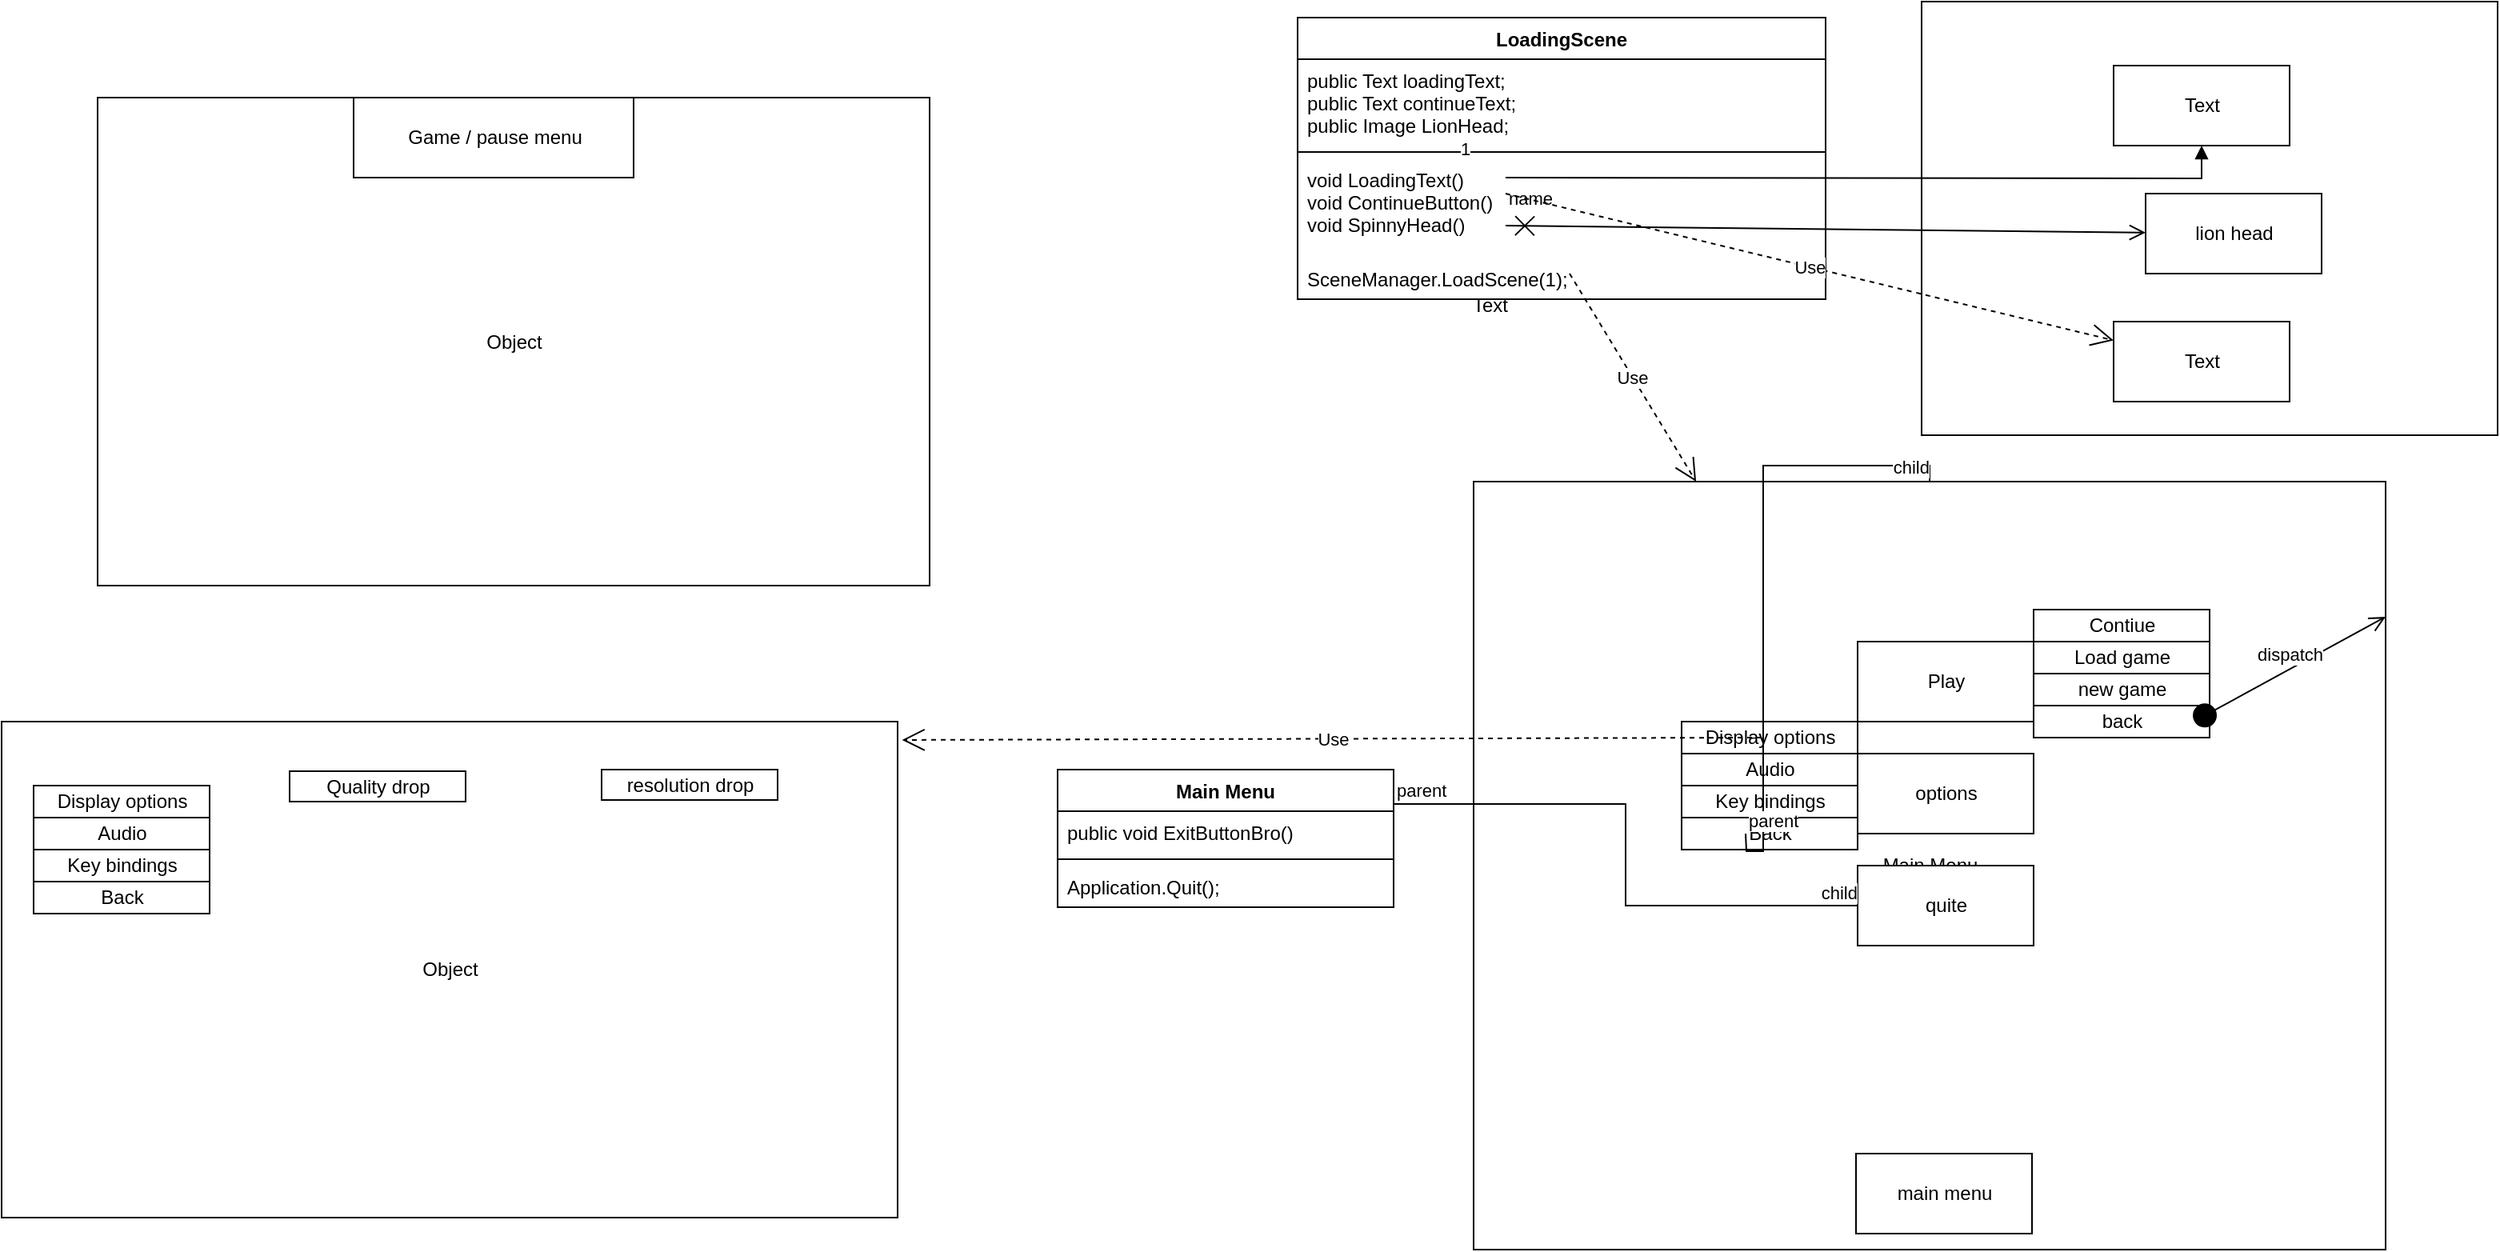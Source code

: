 <mxfile version="15.7.1" type="github">
  <diagram id="eE-bfbsEgwiHSZhWu_k5" name="Page-1">
    <mxGraphModel dx="2523" dy="932" grid="1" gridSize="10" guides="1" tooltips="1" connect="1" arrows="1" fold="1" page="1" pageScale="1" pageWidth="850" pageHeight="1100" math="0" shadow="0">
      <root>
        <mxCell id="0" />
        <mxCell id="1" parent="0" />
        <mxCell id="UETa0M2R6W4NHTKt2jNL-5" value="Object" style="html=1;" vertex="1" parent="1">
          <mxGeometry x="400" y="10" width="360" height="271" as="geometry" />
        </mxCell>
        <mxCell id="UETa0M2R6W4NHTKt2jNL-1" value="LoadingScene" style="swimlane;fontStyle=1;align=center;verticalAlign=top;childLayout=stackLayout;horizontal=1;startSize=26;horizontalStack=0;resizeParent=1;resizeParentMax=0;resizeLast=0;collapsible=1;marginBottom=0;" vertex="1" parent="1">
          <mxGeometry x="10" y="20" width="330" height="176" as="geometry" />
        </mxCell>
        <mxCell id="UETa0M2R6W4NHTKt2jNL-2" value="public Text loadingText;&#xa;public Text continueText;&#xa;public Image LionHead;&#xa;" style="text;strokeColor=none;fillColor=none;align=left;verticalAlign=top;spacingLeft=4;spacingRight=4;overflow=hidden;rotatable=0;points=[[0,0.5],[1,0.5]];portConstraint=eastwest;" vertex="1" parent="UETa0M2R6W4NHTKt2jNL-1">
          <mxGeometry y="26" width="330" height="54" as="geometry" />
        </mxCell>
        <mxCell id="UETa0M2R6W4NHTKt2jNL-3" value="" style="line;strokeWidth=1;fillColor=none;align=left;verticalAlign=middle;spacingTop=-1;spacingLeft=3;spacingRight=3;rotatable=0;labelPosition=right;points=[];portConstraint=eastwest;" vertex="1" parent="UETa0M2R6W4NHTKt2jNL-1">
          <mxGeometry y="80" width="330" height="8" as="geometry" />
        </mxCell>
        <mxCell id="UETa0M2R6W4NHTKt2jNL-11" value="name" style="endArrow=block;endFill=1;html=1;edgeStyle=orthogonalEdgeStyle;align=left;verticalAlign=top;rounded=0;" edge="1" parent="UETa0M2R6W4NHTKt2jNL-1" target="UETa0M2R6W4NHTKt2jNL-6">
          <mxGeometry x="-1" relative="1" as="geometry">
            <mxPoint x="130" y="100" as="sourcePoint" />
            <mxPoint x="290" y="100" as="targetPoint" />
          </mxGeometry>
        </mxCell>
        <mxCell id="UETa0M2R6W4NHTKt2jNL-12" value="1" style="edgeLabel;resizable=0;html=1;align=left;verticalAlign=bottom;" connectable="0" vertex="1" parent="UETa0M2R6W4NHTKt2jNL-11">
          <mxGeometry x="-1" relative="1" as="geometry">
            <mxPoint x="-30" y="-10" as="offset" />
          </mxGeometry>
        </mxCell>
        <mxCell id="UETa0M2R6W4NHTKt2jNL-15" value="Use" style="endArrow=open;endSize=12;dashed=1;html=1;rounded=0;" edge="1" parent="UETa0M2R6W4NHTKt2jNL-1" target="UETa0M2R6W4NHTKt2jNL-7">
          <mxGeometry width="160" relative="1" as="geometry">
            <mxPoint x="130" y="110" as="sourcePoint" />
            <mxPoint x="290" y="110" as="targetPoint" />
          </mxGeometry>
        </mxCell>
        <mxCell id="UETa0M2R6W4NHTKt2jNL-4" value="void LoadingText()&#xa;void ContinueButton()&#xa;void SpinnyHead()&#xa;" style="text;strokeColor=none;fillColor=none;align=left;verticalAlign=top;spacingLeft=4;spacingRight=4;overflow=hidden;rotatable=0;points=[[0,0.5],[1,0.5]];portConstraint=eastwest;" vertex="1" parent="UETa0M2R6W4NHTKt2jNL-1">
          <mxGeometry y="88" width="330" height="62" as="geometry" />
        </mxCell>
        <mxCell id="UETa0M2R6W4NHTKt2jNL-13" value="" style="endArrow=open;startArrow=cross;endFill=0;startFill=0;endSize=8;startSize=10;html=1;rounded=0;" edge="1" parent="UETa0M2R6W4NHTKt2jNL-1" target="UETa0M2R6W4NHTKt2jNL-14">
          <mxGeometry width="160" relative="1" as="geometry">
            <mxPoint x="130" y="130" as="sourcePoint" />
            <mxPoint x="290" y="130" as="targetPoint" />
          </mxGeometry>
        </mxCell>
        <mxCell id="UETa0M2R6W4NHTKt2jNL-17" value="Use" style="endArrow=open;endSize=12;dashed=1;html=1;rounded=0;" edge="1" parent="UETa0M2R6W4NHTKt2jNL-1" target="UETa0M2R6W4NHTKt2jNL-16">
          <mxGeometry width="160" relative="1" as="geometry">
            <mxPoint x="170" y="160" as="sourcePoint" />
            <mxPoint x="170" y="320" as="targetPoint" />
          </mxGeometry>
        </mxCell>
        <mxCell id="UETa0M2R6W4NHTKt2jNL-9" value="SceneManager.LoadScene(1);" style="text;strokeColor=none;fillColor=none;align=left;verticalAlign=top;spacingLeft=4;spacingRight=4;overflow=hidden;rotatable=0;points=[[0,0.5],[1,0.5]];portConstraint=eastwest;" vertex="1" parent="UETa0M2R6W4NHTKt2jNL-1">
          <mxGeometry y="150" width="330" height="26" as="geometry" />
        </mxCell>
        <mxCell id="UETa0M2R6W4NHTKt2jNL-6" value="Text" style="html=1;" vertex="1" parent="1">
          <mxGeometry x="520" y="50" width="110" height="50" as="geometry" />
        </mxCell>
        <mxCell id="UETa0M2R6W4NHTKt2jNL-7" value="Text" style="html=1;" vertex="1" parent="1">
          <mxGeometry x="520" y="210" width="110" height="50" as="geometry" />
        </mxCell>
        <mxCell id="UETa0M2R6W4NHTKt2jNL-10" value="Text" style="text;html=1;align=center;verticalAlign=middle;resizable=0;points=[];autosize=1;strokeColor=none;fillColor=none;" vertex="1" parent="1">
          <mxGeometry x="110" y="190" width="40" height="20" as="geometry" />
        </mxCell>
        <mxCell id="UETa0M2R6W4NHTKt2jNL-14" value="lion head" style="html=1;" vertex="1" parent="1">
          <mxGeometry x="540" y="130" width="110" height="50" as="geometry" />
        </mxCell>
        <mxCell id="UETa0M2R6W4NHTKt2jNL-16" value="&lt;div align=&quot;center&quot;&gt;Main Menu&lt;br&gt;&lt;/div&gt;" style="html=1;" vertex="1" parent="1">
          <mxGeometry x="120" y="310" width="570" height="480" as="geometry" />
        </mxCell>
        <mxCell id="UETa0M2R6W4NHTKt2jNL-439" value="Play" style="html=1;align=center;" vertex="1" parent="1">
          <mxGeometry x="360" y="410" width="110" height="50" as="geometry" />
        </mxCell>
        <mxCell id="UETa0M2R6W4NHTKt2jNL-440" value="options" style="html=1;align=center;" vertex="1" parent="1">
          <mxGeometry x="360" y="480" width="110" height="50" as="geometry" />
        </mxCell>
        <mxCell id="UETa0M2R6W4NHTKt2jNL-441" value="quite" style="html=1;align=center;" vertex="1" parent="1">
          <mxGeometry x="360" y="550" width="110" height="50" as="geometry" />
        </mxCell>
        <mxCell id="UETa0M2R6W4NHTKt2jNL-443" value="Main Menu" style="swimlane;fontStyle=1;align=center;verticalAlign=top;childLayout=stackLayout;horizontal=1;startSize=26;horizontalStack=0;resizeParent=1;resizeParentMax=0;resizeLast=0;collapsible=1;marginBottom=0;" vertex="1" parent="1">
          <mxGeometry x="-140" y="490" width="210" height="86" as="geometry" />
        </mxCell>
        <mxCell id="UETa0M2R6W4NHTKt2jNL-444" value="public void ExitButtonBro()" style="text;strokeColor=none;fillColor=none;align=left;verticalAlign=top;spacingLeft=4;spacingRight=4;overflow=hidden;rotatable=0;points=[[0,0.5],[1,0.5]];portConstraint=eastwest;" vertex="1" parent="UETa0M2R6W4NHTKt2jNL-443">
          <mxGeometry y="26" width="210" height="26" as="geometry" />
        </mxCell>
        <mxCell id="UETa0M2R6W4NHTKt2jNL-445" value="" style="line;strokeWidth=1;fillColor=none;align=left;verticalAlign=middle;spacingTop=-1;spacingLeft=3;spacingRight=3;rotatable=0;labelPosition=right;points=[];portConstraint=eastwest;" vertex="1" parent="UETa0M2R6W4NHTKt2jNL-443">
          <mxGeometry y="52" width="210" height="8" as="geometry" />
        </mxCell>
        <mxCell id="UETa0M2R6W4NHTKt2jNL-446" value="Application.Quit();" style="text;strokeColor=none;fillColor=none;align=left;verticalAlign=top;spacingLeft=4;spacingRight=4;overflow=hidden;rotatable=0;points=[[0,0.5],[1,0.5]];portConstraint=eastwest;" vertex="1" parent="UETa0M2R6W4NHTKt2jNL-443">
          <mxGeometry y="60" width="210" height="26" as="geometry" />
        </mxCell>
        <mxCell id="UETa0M2R6W4NHTKt2jNL-447" value="Contiue" style="html=1;align=center;" vertex="1" parent="1">
          <mxGeometry x="470" y="390" width="110" height="20" as="geometry" />
        </mxCell>
        <mxCell id="UETa0M2R6W4NHTKt2jNL-448" value="Load game" style="html=1;align=center;" vertex="1" parent="1">
          <mxGeometry x="470" y="410" width="110" height="20" as="geometry" />
        </mxCell>
        <mxCell id="UETa0M2R6W4NHTKt2jNL-449" value="back" style="html=1;align=center;" vertex="1" parent="1">
          <mxGeometry x="470" y="450" width="110" height="20" as="geometry" />
        </mxCell>
        <mxCell id="UETa0M2R6W4NHTKt2jNL-450" value="new game" style="html=1;align=center;" vertex="1" parent="1">
          <mxGeometry x="470" y="430" width="110" height="20" as="geometry" />
        </mxCell>
        <mxCell id="UETa0M2R6W4NHTKt2jNL-451" value="dispatch" style="html=1;verticalAlign=bottom;startArrow=circle;startFill=1;endArrow=open;startSize=6;endSize=8;rounded=0;" edge="1" parent="1" target="UETa0M2R6W4NHTKt2jNL-16">
          <mxGeometry width="80" relative="1" as="geometry">
            <mxPoint x="570" y="460" as="sourcePoint" />
            <mxPoint x="650" y="460" as="targetPoint" />
          </mxGeometry>
        </mxCell>
        <mxCell id="UETa0M2R6W4NHTKt2jNL-452" value="Display options" style="html=1;align=center;" vertex="1" parent="1">
          <mxGeometry x="250" y="460" width="110" height="20" as="geometry" />
        </mxCell>
        <mxCell id="UETa0M2R6W4NHTKt2jNL-453" value="Audio " style="html=1;align=center;" vertex="1" parent="1">
          <mxGeometry x="250" y="480" width="110" height="20" as="geometry" />
        </mxCell>
        <mxCell id="UETa0M2R6W4NHTKt2jNL-454" value="Key bindings" style="html=1;align=center;" vertex="1" parent="1">
          <mxGeometry x="250" y="500" width="110" height="20" as="geometry" />
        </mxCell>
        <mxCell id="UETa0M2R6W4NHTKt2jNL-455" value="Back" style="html=1;align=center;" vertex="1" parent="1">
          <mxGeometry x="250" y="520" width="110" height="20" as="geometry" />
        </mxCell>
        <mxCell id="UETa0M2R6W4NHTKt2jNL-459" value="" style="endArrow=none;html=1;edgeStyle=orthogonalEdgeStyle;rounded=0;exitX=1;exitY=0.25;exitDx=0;exitDy=0;" edge="1" parent="1" source="UETa0M2R6W4NHTKt2jNL-443" target="UETa0M2R6W4NHTKt2jNL-441">
          <mxGeometry relative="1" as="geometry">
            <mxPoint x="10" y="640" as="sourcePoint" />
            <mxPoint x="170" y="640" as="targetPoint" />
          </mxGeometry>
        </mxCell>
        <mxCell id="UETa0M2R6W4NHTKt2jNL-460" value="parent" style="edgeLabel;resizable=0;html=1;align=left;verticalAlign=bottom;" connectable="0" vertex="1" parent="UETa0M2R6W4NHTKt2jNL-459">
          <mxGeometry x="-1" relative="1" as="geometry" />
        </mxCell>
        <mxCell id="UETa0M2R6W4NHTKt2jNL-461" value="child" style="edgeLabel;resizable=0;html=1;align=right;verticalAlign=bottom;" connectable="0" vertex="1" parent="UETa0M2R6W4NHTKt2jNL-459">
          <mxGeometry x="1" relative="1" as="geometry" />
        </mxCell>
        <mxCell id="UETa0M2R6W4NHTKt2jNL-463" value="" style="endArrow=none;html=1;edgeStyle=orthogonalEdgeStyle;rounded=0;" edge="1" parent="1" target="UETa0M2R6W4NHTKt2jNL-16">
          <mxGeometry relative="1" as="geometry">
            <mxPoint x="290" y="530" as="sourcePoint" />
            <mxPoint x="450" y="530" as="targetPoint" />
          </mxGeometry>
        </mxCell>
        <mxCell id="UETa0M2R6W4NHTKt2jNL-464" value="parent" style="edgeLabel;resizable=0;html=1;align=left;verticalAlign=bottom;" connectable="0" vertex="1" parent="UETa0M2R6W4NHTKt2jNL-463">
          <mxGeometry x="-1" relative="1" as="geometry" />
        </mxCell>
        <mxCell id="UETa0M2R6W4NHTKt2jNL-465" value="child" style="edgeLabel;resizable=0;html=1;align=right;verticalAlign=bottom;" connectable="0" vertex="1" parent="UETa0M2R6W4NHTKt2jNL-463">
          <mxGeometry x="1" relative="1" as="geometry" />
        </mxCell>
        <mxCell id="UETa0M2R6W4NHTKt2jNL-466" value="Object" style="html=1;align=center;" vertex="1" parent="1">
          <mxGeometry x="-740" y="70" width="520" height="305" as="geometry" />
        </mxCell>
        <mxCell id="UETa0M2R6W4NHTKt2jNL-467" value="main menu" style="html=1;align=center;" vertex="1" parent="1">
          <mxGeometry x="359" y="730" width="110" height="50" as="geometry" />
        </mxCell>
        <mxCell id="UETa0M2R6W4NHTKt2jNL-468" value="Game / pause menu" style="html=1;align=center;" vertex="1" parent="1">
          <mxGeometry x="-580" y="70" width="175" height="50" as="geometry" />
        </mxCell>
        <mxCell id="UETa0M2R6W4NHTKt2jNL-469" value="Object" style="html=1;align=center;" vertex="1" parent="1">
          <mxGeometry x="-800" y="460" width="560" height="310" as="geometry" />
        </mxCell>
        <mxCell id="UETa0M2R6W4NHTKt2jNL-470" value="Display options" style="html=1;align=center;" vertex="1" parent="1">
          <mxGeometry x="-780" y="500" width="110" height="20" as="geometry" />
        </mxCell>
        <mxCell id="UETa0M2R6W4NHTKt2jNL-471" value="Audio " style="html=1;align=center;" vertex="1" parent="1">
          <mxGeometry x="-780" y="520" width="110" height="20" as="geometry" />
        </mxCell>
        <mxCell id="UETa0M2R6W4NHTKt2jNL-472" value="Key bindings" style="html=1;align=center;" vertex="1" parent="1">
          <mxGeometry x="-780" y="540" width="110" height="20" as="geometry" />
        </mxCell>
        <mxCell id="UETa0M2R6W4NHTKt2jNL-473" value="Back" style="html=1;align=center;" vertex="1" parent="1">
          <mxGeometry x="-780" y="560" width="110" height="20" as="geometry" />
        </mxCell>
        <mxCell id="UETa0M2R6W4NHTKt2jNL-474" value="Quality drop" style="html=1;align=center;" vertex="1" parent="1">
          <mxGeometry x="-620" y="491" width="110" height="19" as="geometry" />
        </mxCell>
        <mxCell id="UETa0M2R6W4NHTKt2jNL-475" value="resolution drop" style="html=1;align=center;" vertex="1" parent="1">
          <mxGeometry x="-425" y="490" width="110" height="19" as="geometry" />
        </mxCell>
        <mxCell id="UETa0M2R6W4NHTKt2jNL-476" value="Use" style="endArrow=open;endSize=12;dashed=1;html=1;rounded=0;entryX=1.005;entryY=0.037;entryDx=0;entryDy=0;entryPerimeter=0;" edge="1" parent="1" target="UETa0M2R6W4NHTKt2jNL-469">
          <mxGeometry width="160" relative="1" as="geometry">
            <mxPoint x="300" y="470" as="sourcePoint" />
            <mxPoint x="460" y="470" as="targetPoint" />
          </mxGeometry>
        </mxCell>
      </root>
    </mxGraphModel>
  </diagram>
</mxfile>
